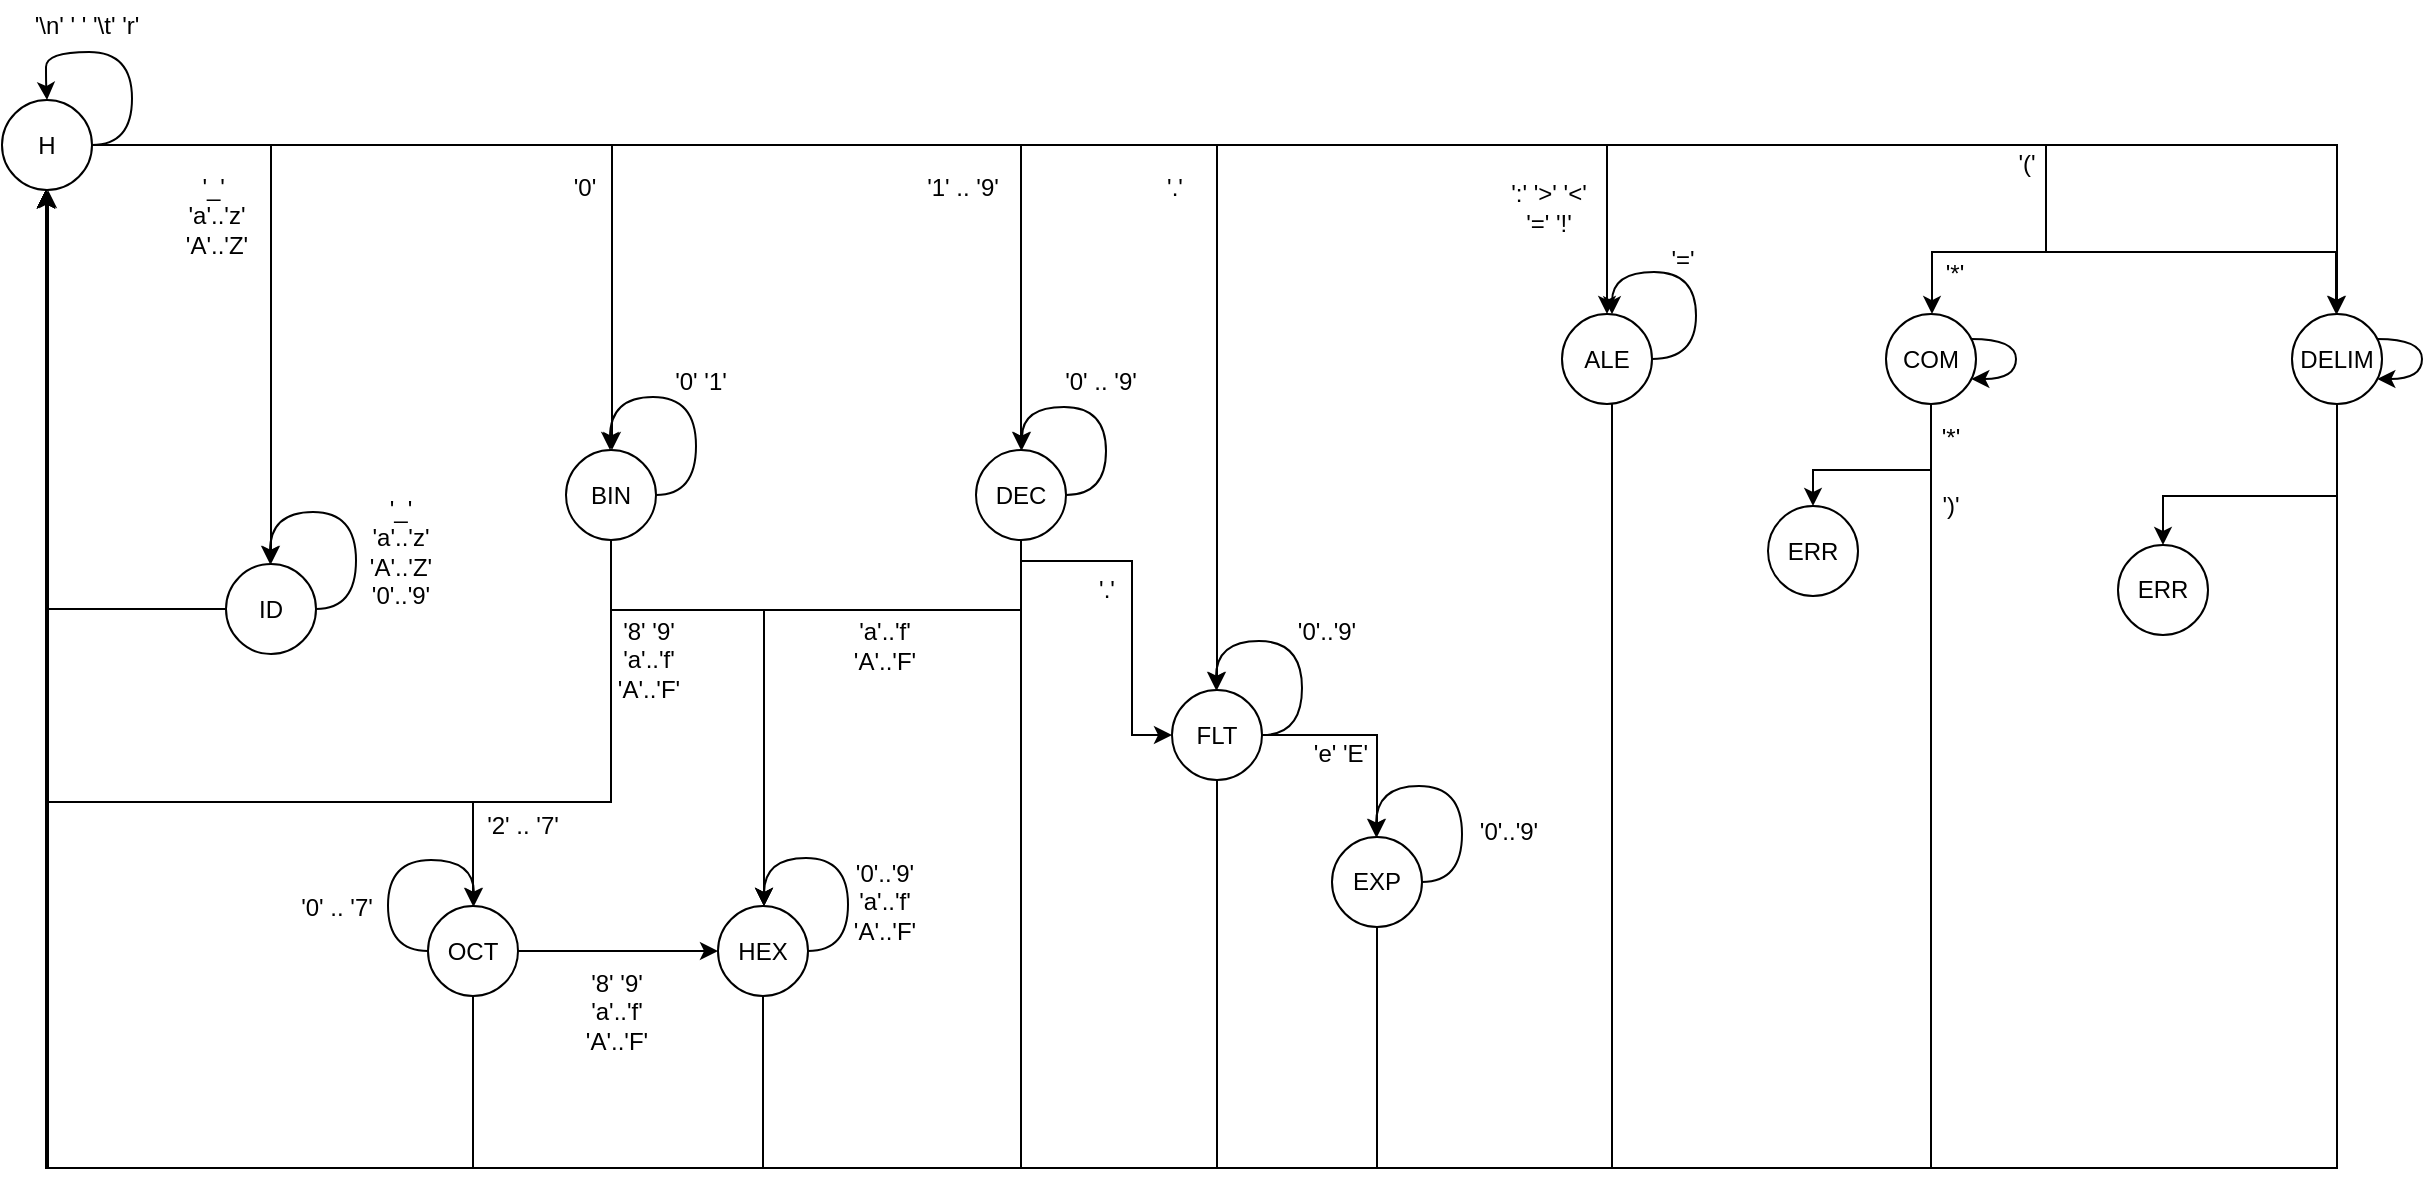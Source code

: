 <mxfile version="21.3.0" type="device">
  <diagram name="Страница 1" id="OzQBDvo2n34sZM5aQgg5">
    <mxGraphModel dx="1004" dy="648" grid="0" gridSize="10" guides="1" tooltips="1" connect="1" arrows="1" fold="1" page="0" pageScale="1" pageWidth="827" pageHeight="1169" math="0" shadow="0">
      <root>
        <mxCell id="0" />
        <mxCell id="1" parent="0" />
        <mxCell id="Ko1ZEGZb__KfaVmnfFpg-8" style="edgeStyle=orthogonalEdgeStyle;curved=1;rounded=0;orthogonalLoop=1;jettySize=auto;html=1;entryX=0.5;entryY=0;entryDx=0;entryDy=0;" edge="1" parent="1" source="Ko1ZEGZb__KfaVmnfFpg-1" target="Ko1ZEGZb__KfaVmnfFpg-1">
          <mxGeometry relative="1" as="geometry">
            <mxPoint x="171.568" y="95.108" as="targetPoint" />
            <Array as="points">
              <mxPoint x="188" y="126" />
              <mxPoint x="188" y="80" />
              <mxPoint x="145" y="80" />
              <mxPoint x="145" y="95" />
              <mxPoint x="145" y="95" />
            </Array>
          </mxGeometry>
        </mxCell>
        <mxCell id="Ko1ZEGZb__KfaVmnfFpg-15" style="edgeStyle=orthogonalEdgeStyle;rounded=0;orthogonalLoop=1;jettySize=auto;html=1;entryX=0.5;entryY=0;entryDx=0;entryDy=0;" edge="1" parent="1" source="Ko1ZEGZb__KfaVmnfFpg-1" target="Ko1ZEGZb__KfaVmnfFpg-9">
          <mxGeometry relative="1" as="geometry" />
        </mxCell>
        <mxCell id="Ko1ZEGZb__KfaVmnfFpg-30" style="edgeStyle=orthogonalEdgeStyle;rounded=0;orthogonalLoop=1;jettySize=auto;html=1;entryX=0.5;entryY=0;entryDx=0;entryDy=0;" edge="1" parent="1" source="Ko1ZEGZb__KfaVmnfFpg-1" target="Ko1ZEGZb__KfaVmnfFpg-29">
          <mxGeometry relative="1" as="geometry" />
        </mxCell>
        <mxCell id="Ko1ZEGZb__KfaVmnfFpg-36" style="edgeStyle=orthogonalEdgeStyle;rounded=0;orthogonalLoop=1;jettySize=auto;html=1;entryX=0.5;entryY=0;entryDx=0;entryDy=0;" edge="1" parent="1" source="Ko1ZEGZb__KfaVmnfFpg-1" target="Ko1ZEGZb__KfaVmnfFpg-35">
          <mxGeometry relative="1" as="geometry" />
        </mxCell>
        <mxCell id="Ko1ZEGZb__KfaVmnfFpg-39" style="edgeStyle=orthogonalEdgeStyle;rounded=0;orthogonalLoop=1;jettySize=auto;html=1;entryX=0.5;entryY=0;entryDx=0;entryDy=0;" edge="1" parent="1" source="Ko1ZEGZb__KfaVmnfFpg-1" target="Ko1ZEGZb__KfaVmnfFpg-38">
          <mxGeometry relative="1" as="geometry">
            <Array as="points">
              <mxPoint x="1291" y="126" />
            </Array>
          </mxGeometry>
        </mxCell>
        <mxCell id="Ko1ZEGZb__KfaVmnfFpg-62" style="edgeStyle=orthogonalEdgeStyle;rounded=0;orthogonalLoop=1;jettySize=auto;html=1;" edge="1" parent="1" source="Ko1ZEGZb__KfaVmnfFpg-1" target="Ko1ZEGZb__KfaVmnfFpg-18">
          <mxGeometry relative="1" as="geometry">
            <Array as="points">
              <mxPoint x="428" y="127" />
            </Array>
          </mxGeometry>
        </mxCell>
        <mxCell id="Ko1ZEGZb__KfaVmnfFpg-63" style="edgeStyle=orthogonalEdgeStyle;rounded=0;orthogonalLoop=1;jettySize=auto;html=1;" edge="1" parent="1" source="Ko1ZEGZb__KfaVmnfFpg-1" target="Ko1ZEGZb__KfaVmnfFpg-19">
          <mxGeometry relative="1" as="geometry" />
        </mxCell>
        <mxCell id="Ko1ZEGZb__KfaVmnfFpg-116" style="edgeStyle=orthogonalEdgeStyle;rounded=0;orthogonalLoop=1;jettySize=auto;html=1;" edge="1" parent="1" source="Ko1ZEGZb__KfaVmnfFpg-1" target="Ko1ZEGZb__KfaVmnfFpg-115">
          <mxGeometry relative="1" as="geometry">
            <Array as="points">
              <mxPoint x="1145" y="126" />
              <mxPoint x="1145" y="180" />
              <mxPoint x="1088" y="180" />
            </Array>
          </mxGeometry>
        </mxCell>
        <mxCell id="Ko1ZEGZb__KfaVmnfFpg-119" style="edgeStyle=orthogonalEdgeStyle;rounded=0;orthogonalLoop=1;jettySize=auto;html=1;" edge="1" parent="1" source="Ko1ZEGZb__KfaVmnfFpg-1" target="Ko1ZEGZb__KfaVmnfFpg-38">
          <mxGeometry relative="1" as="geometry">
            <Array as="points">
              <mxPoint x="1145" y="127" />
              <mxPoint x="1145" y="180" />
              <mxPoint x="1290" y="180" />
            </Array>
          </mxGeometry>
        </mxCell>
        <mxCell id="Ko1ZEGZb__KfaVmnfFpg-1" value="H" style="ellipse;whiteSpace=wrap;html=1;" vertex="1" parent="1">
          <mxGeometry x="123" y="104" width="45" height="45" as="geometry" />
        </mxCell>
        <mxCell id="Ko1ZEGZb__KfaVmnfFpg-5" value="&#39;\n&#39; &#39; &#39; &#39;\t&#39; &#39;r&#39;" style="text;html=1;align=center;verticalAlign=middle;resizable=0;points=[];autosize=1;strokeColor=none;fillColor=none;" vertex="1" parent="1">
          <mxGeometry x="130" y="54" width="70" height="26" as="geometry" />
        </mxCell>
        <mxCell id="Ko1ZEGZb__KfaVmnfFpg-48" style="edgeStyle=orthogonalEdgeStyle;rounded=0;orthogonalLoop=1;jettySize=auto;html=1;" edge="1" parent="1" source="Ko1ZEGZb__KfaVmnfFpg-9" target="Ko1ZEGZb__KfaVmnfFpg-1">
          <mxGeometry relative="1" as="geometry">
            <Array as="points">
              <mxPoint x="145" y="358" />
            </Array>
          </mxGeometry>
        </mxCell>
        <mxCell id="Ko1ZEGZb__KfaVmnfFpg-9" value="ID" style="ellipse;whiteSpace=wrap;html=1;" vertex="1" parent="1">
          <mxGeometry x="235" y="336" width="45" height="45" as="geometry" />
        </mxCell>
        <mxCell id="Ko1ZEGZb__KfaVmnfFpg-11" value="&#39;_&#39;&amp;nbsp;&lt;br&gt;&#39;a&#39;..&#39;z&#39;&lt;br&gt;&#39;A&#39;..&#39;Z&#39;" style="text;html=1;align=center;verticalAlign=middle;resizable=0;points=[];autosize=1;strokeColor=none;fillColor=none;" vertex="1" parent="1">
          <mxGeometry x="205" y="134.5" width="49" height="55" as="geometry" />
        </mxCell>
        <mxCell id="Ko1ZEGZb__KfaVmnfFpg-53" style="edgeStyle=orthogonalEdgeStyle;rounded=0;orthogonalLoop=1;jettySize=auto;html=1;entryX=0.5;entryY=0;entryDx=0;entryDy=0;" edge="1" parent="1" source="Ko1ZEGZb__KfaVmnfFpg-18" target="Ko1ZEGZb__KfaVmnfFpg-51">
          <mxGeometry relative="1" as="geometry">
            <Array as="points">
              <mxPoint x="427" y="455" />
              <mxPoint x="359" y="455" />
            </Array>
          </mxGeometry>
        </mxCell>
        <mxCell id="Ko1ZEGZb__KfaVmnfFpg-68" style="edgeStyle=orthogonalEdgeStyle;rounded=0;orthogonalLoop=1;jettySize=auto;html=1;" edge="1" parent="1" source="Ko1ZEGZb__KfaVmnfFpg-18" target="Ko1ZEGZb__KfaVmnfFpg-66">
          <mxGeometry relative="1" as="geometry">
            <Array as="points">
              <mxPoint x="428" y="359" />
              <mxPoint x="504" y="359" />
            </Array>
          </mxGeometry>
        </mxCell>
        <mxCell id="Ko1ZEGZb__KfaVmnfFpg-96" style="edgeStyle=orthogonalEdgeStyle;rounded=0;orthogonalLoop=1;jettySize=auto;html=1;" edge="1" parent="1" source="Ko1ZEGZb__KfaVmnfFpg-18" target="Ko1ZEGZb__KfaVmnfFpg-1">
          <mxGeometry relative="1" as="geometry">
            <Array as="points">
              <mxPoint x="427" y="455" />
              <mxPoint x="145" y="455" />
            </Array>
          </mxGeometry>
        </mxCell>
        <mxCell id="Ko1ZEGZb__KfaVmnfFpg-18" value="BIN" style="ellipse;whiteSpace=wrap;html=1;" vertex="1" parent="1">
          <mxGeometry x="405" y="279" width="45" height="45" as="geometry" />
        </mxCell>
        <mxCell id="Ko1ZEGZb__KfaVmnfFpg-56" style="edgeStyle=orthogonalEdgeStyle;rounded=0;orthogonalLoop=1;jettySize=auto;html=1;entryX=0;entryY=0.5;entryDx=0;entryDy=0;" edge="1" parent="1" source="Ko1ZEGZb__KfaVmnfFpg-19" target="Ko1ZEGZb__KfaVmnfFpg-29">
          <mxGeometry relative="1" as="geometry">
            <Array as="points">
              <mxPoint x="633" y="334.5" />
              <mxPoint x="688" y="334.5" />
              <mxPoint x="688" y="421.5" />
            </Array>
          </mxGeometry>
        </mxCell>
        <mxCell id="Ko1ZEGZb__KfaVmnfFpg-97" style="edgeStyle=orthogonalEdgeStyle;rounded=0;orthogonalLoop=1;jettySize=auto;html=1;" edge="1" parent="1" source="Ko1ZEGZb__KfaVmnfFpg-19" target="Ko1ZEGZb__KfaVmnfFpg-1">
          <mxGeometry relative="1" as="geometry">
            <Array as="points">
              <mxPoint x="633" y="638" />
              <mxPoint x="145" y="638" />
            </Array>
          </mxGeometry>
        </mxCell>
        <mxCell id="Ko1ZEGZb__KfaVmnfFpg-102" style="edgeStyle=orthogonalEdgeStyle;rounded=0;orthogonalLoop=1;jettySize=auto;html=1;" edge="1" parent="1" source="Ko1ZEGZb__KfaVmnfFpg-19" target="Ko1ZEGZb__KfaVmnfFpg-66">
          <mxGeometry relative="1" as="geometry">
            <Array as="points">
              <mxPoint x="632" y="359" />
              <mxPoint x="504" y="359" />
            </Array>
          </mxGeometry>
        </mxCell>
        <mxCell id="Ko1ZEGZb__KfaVmnfFpg-19" value="DEC" style="ellipse;whiteSpace=wrap;html=1;" vertex="1" parent="1">
          <mxGeometry x="610" y="279" width="45" height="45" as="geometry" />
        </mxCell>
        <mxCell id="Ko1ZEGZb__KfaVmnfFpg-26" value="&#39;0&#39;" style="text;html=1;align=center;verticalAlign=middle;resizable=0;points=[];autosize=1;strokeColor=none;fillColor=none;" vertex="1" parent="1">
          <mxGeometry x="399" y="134.5" width="29" height="26" as="geometry" />
        </mxCell>
        <mxCell id="Ko1ZEGZb__KfaVmnfFpg-28" value="&#39;1&#39; .. &#39;9&#39;" style="text;html=1;align=center;verticalAlign=middle;resizable=0;points=[];autosize=1;strokeColor=none;fillColor=none;" vertex="1" parent="1">
          <mxGeometry x="576" y="134.5" width="54" height="26" as="geometry" />
        </mxCell>
        <mxCell id="Ko1ZEGZb__KfaVmnfFpg-79" style="edgeStyle=orthogonalEdgeStyle;rounded=0;orthogonalLoop=1;jettySize=auto;html=1;" edge="1" parent="1" source="Ko1ZEGZb__KfaVmnfFpg-29" target="Ko1ZEGZb__KfaVmnfFpg-78">
          <mxGeometry relative="1" as="geometry" />
        </mxCell>
        <mxCell id="Ko1ZEGZb__KfaVmnfFpg-87" style="edgeStyle=orthogonalEdgeStyle;rounded=0;orthogonalLoop=1;jettySize=auto;html=1;" edge="1" parent="1" source="Ko1ZEGZb__KfaVmnfFpg-29" target="Ko1ZEGZb__KfaVmnfFpg-1">
          <mxGeometry relative="1" as="geometry">
            <Array as="points">
              <mxPoint x="731" y="638" />
              <mxPoint x="145" y="638" />
            </Array>
          </mxGeometry>
        </mxCell>
        <mxCell id="Ko1ZEGZb__KfaVmnfFpg-29" value="FLT" style="ellipse;whiteSpace=wrap;html=1;" vertex="1" parent="1">
          <mxGeometry x="708" y="399" width="45" height="45" as="geometry" />
        </mxCell>
        <mxCell id="Ko1ZEGZb__KfaVmnfFpg-31" value="&#39;.&#39;" style="text;html=1;align=center;verticalAlign=middle;resizable=0;points=[];autosize=1;strokeColor=none;fillColor=none;" vertex="1" parent="1">
          <mxGeometry x="696" y="134.5" width="26" height="26" as="geometry" />
        </mxCell>
        <mxCell id="Ko1ZEGZb__KfaVmnfFpg-109" style="edgeStyle=orthogonalEdgeStyle;rounded=0;orthogonalLoop=1;jettySize=auto;html=1;" edge="1" parent="1" source="Ko1ZEGZb__KfaVmnfFpg-35" target="Ko1ZEGZb__KfaVmnfFpg-1">
          <mxGeometry relative="1" as="geometry">
            <Array as="points">
              <mxPoint x="928" y="638" />
              <mxPoint x="145" y="638" />
            </Array>
          </mxGeometry>
        </mxCell>
        <mxCell id="Ko1ZEGZb__KfaVmnfFpg-35" value="ALE" style="ellipse;whiteSpace=wrap;html=1;" vertex="1" parent="1">
          <mxGeometry x="903" y="211" width="45" height="45" as="geometry" />
        </mxCell>
        <mxCell id="Ko1ZEGZb__KfaVmnfFpg-37" value="&#39;:&#39; &#39;&amp;gt;&#39; &#39;&amp;lt;&#39;&lt;br&gt;&#39;=&#39; &#39;!&#39;" style="text;html=1;align=center;verticalAlign=middle;resizable=0;points=[];autosize=1;strokeColor=none;fillColor=none;" vertex="1" parent="1">
          <mxGeometry x="868" y="137" width="56" height="41" as="geometry" />
        </mxCell>
        <mxCell id="Ko1ZEGZb__KfaVmnfFpg-135" style="edgeStyle=orthogonalEdgeStyle;rounded=0;orthogonalLoop=1;jettySize=auto;html=1;" edge="1" parent="1" source="Ko1ZEGZb__KfaVmnfFpg-38" target="Ko1ZEGZb__KfaVmnfFpg-133">
          <mxGeometry relative="1" as="geometry">
            <Array as="points">
              <mxPoint x="1291" y="302" />
            </Array>
          </mxGeometry>
        </mxCell>
        <mxCell id="Ko1ZEGZb__KfaVmnfFpg-136" style="edgeStyle=orthogonalEdgeStyle;rounded=0;orthogonalLoop=1;jettySize=auto;html=1;" edge="1" parent="1" source="Ko1ZEGZb__KfaVmnfFpg-38" target="Ko1ZEGZb__KfaVmnfFpg-1">
          <mxGeometry relative="1" as="geometry">
            <Array as="points">
              <mxPoint x="1291" y="638" />
              <mxPoint x="146" y="638" />
            </Array>
          </mxGeometry>
        </mxCell>
        <mxCell id="Ko1ZEGZb__KfaVmnfFpg-38" value="DELIM" style="ellipse;whiteSpace=wrap;html=1;" vertex="1" parent="1">
          <mxGeometry x="1268" y="211" width="45" height="45" as="geometry" />
        </mxCell>
        <mxCell id="Ko1ZEGZb__KfaVmnfFpg-45" style="edgeStyle=orthogonalEdgeStyle;curved=1;rounded=0;orthogonalLoop=1;jettySize=auto;html=1;exitX=1;exitY=0.5;exitDx=0;exitDy=0;" edge="1" parent="1" source="Ko1ZEGZb__KfaVmnfFpg-9" target="Ko1ZEGZb__KfaVmnfFpg-9">
          <mxGeometry relative="1" as="geometry">
            <Array as="points">
              <mxPoint x="300" y="359" />
              <mxPoint x="300" y="310" />
              <mxPoint x="257" y="310" />
            </Array>
          </mxGeometry>
        </mxCell>
        <mxCell id="Ko1ZEGZb__KfaVmnfFpg-46" value="&#39;_&#39;&lt;br&gt;&#39;a&#39;..&#39;z&#39;&lt;br&gt;&#39;A&#39;..&#39;Z&#39;&lt;br&gt;&#39;0&#39;..&#39;9&#39;" style="text;html=1;align=center;verticalAlign=middle;resizable=0;points=[];autosize=1;strokeColor=none;fillColor=none;" vertex="1" parent="1">
          <mxGeometry x="297" y="294.5" width="49" height="70" as="geometry" />
        </mxCell>
        <mxCell id="Ko1ZEGZb__KfaVmnfFpg-49" style="edgeStyle=orthogonalEdgeStyle;curved=1;rounded=0;orthogonalLoop=1;jettySize=auto;html=1;exitX=1;exitY=0.5;exitDx=0;exitDy=0;" edge="1" parent="1" source="Ko1ZEGZb__KfaVmnfFpg-18" target="Ko1ZEGZb__KfaVmnfFpg-18">
          <mxGeometry relative="1" as="geometry">
            <Array as="points">
              <mxPoint x="470" y="301.5" />
              <mxPoint x="470" y="252.5" />
              <mxPoint x="427" y="252.5" />
            </Array>
          </mxGeometry>
        </mxCell>
        <mxCell id="Ko1ZEGZb__KfaVmnfFpg-50" value="&#39;0&#39; &#39;1&#39;" style="text;html=1;align=center;verticalAlign=middle;resizable=0;points=[];autosize=1;strokeColor=none;fillColor=none;" vertex="1" parent="1">
          <mxGeometry x="450" y="231.5" width="44" height="26" as="geometry" />
        </mxCell>
        <mxCell id="Ko1ZEGZb__KfaVmnfFpg-85" style="edgeStyle=orthogonalEdgeStyle;rounded=0;orthogonalLoop=1;jettySize=auto;html=1;entryX=0.5;entryY=1;entryDx=0;entryDy=0;" edge="1" parent="1" source="Ko1ZEGZb__KfaVmnfFpg-51" target="Ko1ZEGZb__KfaVmnfFpg-1">
          <mxGeometry relative="1" as="geometry">
            <Array as="points">
              <mxPoint x="358" y="638" />
              <mxPoint x="145" y="638" />
              <mxPoint x="145" y="149" />
            </Array>
          </mxGeometry>
        </mxCell>
        <mxCell id="Ko1ZEGZb__KfaVmnfFpg-94" style="edgeStyle=orthogonalEdgeStyle;rounded=0;orthogonalLoop=1;jettySize=auto;html=1;" edge="1" parent="1" source="Ko1ZEGZb__KfaVmnfFpg-51" target="Ko1ZEGZb__KfaVmnfFpg-66">
          <mxGeometry relative="1" as="geometry" />
        </mxCell>
        <mxCell id="Ko1ZEGZb__KfaVmnfFpg-51" value="OCT" style="ellipse;whiteSpace=wrap;html=1;" vertex="1" parent="1">
          <mxGeometry x="336" y="507" width="45" height="45" as="geometry" />
        </mxCell>
        <mxCell id="Ko1ZEGZb__KfaVmnfFpg-54" value="&#39;2&#39; .. &#39;7&#39;" style="text;html=1;align=center;verticalAlign=middle;resizable=0;points=[];autosize=1;strokeColor=none;fillColor=none;" vertex="1" parent="1">
          <mxGeometry x="356" y="454" width="54" height="26" as="geometry" />
        </mxCell>
        <mxCell id="Ko1ZEGZb__KfaVmnfFpg-57" value="&#39;.&#39;" style="text;html=1;align=center;verticalAlign=middle;resizable=0;points=[];autosize=1;strokeColor=none;fillColor=none;" vertex="1" parent="1">
          <mxGeometry x="662" y="336" width="26" height="26" as="geometry" />
        </mxCell>
        <mxCell id="Ko1ZEGZb__KfaVmnfFpg-58" style="edgeStyle=orthogonalEdgeStyle;curved=1;rounded=0;orthogonalLoop=1;jettySize=auto;html=1;exitX=1;exitY=0.5;exitDx=0;exitDy=0;" edge="1" parent="1" source="Ko1ZEGZb__KfaVmnfFpg-19" target="Ko1ZEGZb__KfaVmnfFpg-19">
          <mxGeometry relative="1" as="geometry">
            <Array as="points">
              <mxPoint x="675" y="301.5" />
              <mxPoint x="675" y="257.5" />
              <mxPoint x="633" y="257.5" />
            </Array>
          </mxGeometry>
        </mxCell>
        <mxCell id="Ko1ZEGZb__KfaVmnfFpg-59" value="&#39;0&#39; .. &#39;9&#39;" style="text;html=1;align=center;verticalAlign=middle;resizable=0;points=[];autosize=1;strokeColor=none;fillColor=none;" vertex="1" parent="1">
          <mxGeometry x="645" y="231.5" width="54" height="26" as="geometry" />
        </mxCell>
        <mxCell id="Ko1ZEGZb__KfaVmnfFpg-64" style="edgeStyle=orthogonalEdgeStyle;curved=1;rounded=0;orthogonalLoop=1;jettySize=auto;html=1;exitX=0;exitY=0.5;exitDx=0;exitDy=0;" edge="1" parent="1" source="Ko1ZEGZb__KfaVmnfFpg-51" target="Ko1ZEGZb__KfaVmnfFpg-51">
          <mxGeometry relative="1" as="geometry">
            <Array as="points">
              <mxPoint x="316" y="529" />
              <mxPoint x="316" y="484" />
              <mxPoint x="359" y="484" />
            </Array>
          </mxGeometry>
        </mxCell>
        <mxCell id="Ko1ZEGZb__KfaVmnfFpg-65" value="&#39;0&#39; .. &#39;7&#39;" style="text;html=1;align=center;verticalAlign=middle;resizable=0;points=[];autosize=1;strokeColor=none;fillColor=none;" vertex="1" parent="1">
          <mxGeometry x="263" y="495" width="54" height="26" as="geometry" />
        </mxCell>
        <mxCell id="Ko1ZEGZb__KfaVmnfFpg-86" style="edgeStyle=orthogonalEdgeStyle;rounded=0;orthogonalLoop=1;jettySize=auto;html=1;" edge="1" parent="1" source="Ko1ZEGZb__KfaVmnfFpg-66" target="Ko1ZEGZb__KfaVmnfFpg-1">
          <mxGeometry relative="1" as="geometry">
            <Array as="points">
              <mxPoint x="504" y="638" />
              <mxPoint x="145" y="638" />
            </Array>
          </mxGeometry>
        </mxCell>
        <mxCell id="Ko1ZEGZb__KfaVmnfFpg-66" value="HEX" style="ellipse;whiteSpace=wrap;html=1;" vertex="1" parent="1">
          <mxGeometry x="481" y="507" width="45" height="45" as="geometry" />
        </mxCell>
        <mxCell id="Ko1ZEGZb__KfaVmnfFpg-69" value="&#39;8&#39; &#39;9&#39;&lt;br&gt;&#39;a&#39;..&#39;f&#39;&lt;br&gt;&#39;A&#39;..&#39;F&#39;" style="text;html=1;align=center;verticalAlign=middle;resizable=0;points=[];autosize=1;strokeColor=none;fillColor=none;" vertex="1" parent="1">
          <mxGeometry x="421" y="356.5" width="49" height="55" as="geometry" />
        </mxCell>
        <mxCell id="Ko1ZEGZb__KfaVmnfFpg-71" value="&#39;a&#39;..&#39;f&#39;&lt;br&gt;&#39;A&#39;..&#39;F&#39;" style="text;html=1;align=center;verticalAlign=middle;resizable=0;points=[];autosize=1;strokeColor=none;fillColor=none;" vertex="1" parent="1">
          <mxGeometry x="539" y="356.5" width="49" height="41" as="geometry" />
        </mxCell>
        <mxCell id="Ko1ZEGZb__KfaVmnfFpg-75" value="&#39;0&#39;..&#39;9&#39;&lt;br&gt;&#39;a&#39;..&#39;f&#39;&lt;br&gt;&#39;A&#39;..&#39;F&#39;" style="text;html=1;align=center;verticalAlign=middle;resizable=0;points=[];autosize=1;strokeColor=none;fillColor=none;" vertex="1" parent="1">
          <mxGeometry x="539" y="477.5" width="49" height="55" as="geometry" />
        </mxCell>
        <mxCell id="Ko1ZEGZb__KfaVmnfFpg-76" style="edgeStyle=orthogonalEdgeStyle;curved=1;rounded=0;orthogonalLoop=1;jettySize=auto;html=1;exitX=1;exitY=0.5;exitDx=0;exitDy=0;" edge="1" parent="1" source="Ko1ZEGZb__KfaVmnfFpg-29" target="Ko1ZEGZb__KfaVmnfFpg-29">
          <mxGeometry relative="1" as="geometry">
            <Array as="points">
              <mxPoint x="773" y="421.5" />
              <mxPoint x="773" y="374.5" />
              <mxPoint x="730" y="374.5" />
            </Array>
          </mxGeometry>
        </mxCell>
        <mxCell id="Ko1ZEGZb__KfaVmnfFpg-77" value="&#39;0&#39;..&#39;9&#39;" style="text;html=1;align=center;verticalAlign=middle;resizable=0;points=[];autosize=1;strokeColor=none;fillColor=none;" vertex="1" parent="1">
          <mxGeometry x="761" y="356.5" width="47" height="26" as="geometry" />
        </mxCell>
        <mxCell id="Ko1ZEGZb__KfaVmnfFpg-88" style="edgeStyle=orthogonalEdgeStyle;rounded=0;orthogonalLoop=1;jettySize=auto;html=1;" edge="1" parent="1" source="Ko1ZEGZb__KfaVmnfFpg-78" target="Ko1ZEGZb__KfaVmnfFpg-1">
          <mxGeometry relative="1" as="geometry">
            <Array as="points">
              <mxPoint x="811" y="638" />
              <mxPoint x="145" y="638" />
            </Array>
          </mxGeometry>
        </mxCell>
        <mxCell id="Ko1ZEGZb__KfaVmnfFpg-78" value="EXP" style="ellipse;whiteSpace=wrap;html=1;" vertex="1" parent="1">
          <mxGeometry x="788" y="472.5" width="45" height="45" as="geometry" />
        </mxCell>
        <mxCell id="Ko1ZEGZb__KfaVmnfFpg-80" value="&#39;e&#39; &#39;E&#39;" style="text;html=1;align=center;verticalAlign=middle;resizable=0;points=[];autosize=1;strokeColor=none;fillColor=none;" vertex="1" parent="1">
          <mxGeometry x="769" y="418" width="45" height="26" as="geometry" />
        </mxCell>
        <mxCell id="Ko1ZEGZb__KfaVmnfFpg-81" style="edgeStyle=orthogonalEdgeStyle;curved=1;rounded=0;orthogonalLoop=1;jettySize=auto;html=1;exitX=1;exitY=0.5;exitDx=0;exitDy=0;" edge="1" parent="1" source="Ko1ZEGZb__KfaVmnfFpg-78" target="Ko1ZEGZb__KfaVmnfFpg-78">
          <mxGeometry relative="1" as="geometry">
            <Array as="points">
              <mxPoint x="853" y="495" />
              <mxPoint x="853" y="447" />
              <mxPoint x="810" y="447" />
            </Array>
          </mxGeometry>
        </mxCell>
        <mxCell id="Ko1ZEGZb__KfaVmnfFpg-82" value="&#39;0&#39;..&#39;9&#39;" style="text;html=1;align=center;verticalAlign=middle;resizable=0;points=[];autosize=1;strokeColor=none;fillColor=none;" vertex="1" parent="1">
          <mxGeometry x="852" y="457" width="47" height="26" as="geometry" />
        </mxCell>
        <mxCell id="Ko1ZEGZb__KfaVmnfFpg-95" value="&#39;8&#39; &#39;9&#39;&lt;br&gt;&#39;a&#39;..&#39;f&#39;&lt;br&gt;&#39;A&#39;..&#39;F&#39;" style="text;html=1;align=center;verticalAlign=middle;resizable=0;points=[];autosize=1;strokeColor=none;fillColor=none;" vertex="1" parent="1">
          <mxGeometry x="405" y="532.5" width="49" height="55" as="geometry" />
        </mxCell>
        <mxCell id="Ko1ZEGZb__KfaVmnfFpg-100" style="edgeStyle=orthogonalEdgeStyle;curved=1;rounded=0;orthogonalLoop=1;jettySize=auto;html=1;exitX=1;exitY=0.5;exitDx=0;exitDy=0;" edge="1" parent="1" source="Ko1ZEGZb__KfaVmnfFpg-66" target="Ko1ZEGZb__KfaVmnfFpg-66">
          <mxGeometry relative="1" as="geometry">
            <Array as="points">
              <mxPoint x="546" y="530" />
              <mxPoint x="546" y="483" />
              <mxPoint x="504" y="483" />
            </Array>
          </mxGeometry>
        </mxCell>
        <mxCell id="Ko1ZEGZb__KfaVmnfFpg-106" style="edgeStyle=orthogonalEdgeStyle;curved=1;rounded=0;orthogonalLoop=1;jettySize=auto;html=1;exitX=1;exitY=0.5;exitDx=0;exitDy=0;" edge="1" parent="1" source="Ko1ZEGZb__KfaVmnfFpg-35" target="Ko1ZEGZb__KfaVmnfFpg-35">
          <mxGeometry relative="1" as="geometry">
            <Array as="points">
              <mxPoint x="970" y="234" />
              <mxPoint x="970" y="190" />
              <mxPoint x="928" y="190" />
            </Array>
          </mxGeometry>
        </mxCell>
        <mxCell id="Ko1ZEGZb__KfaVmnfFpg-107" value="&#39;=&#39;" style="text;html=1;align=center;verticalAlign=middle;resizable=0;points=[];autosize=1;strokeColor=none;fillColor=none;" vertex="1" parent="1">
          <mxGeometry x="948" y="170.5" width="30" height="26" as="geometry" />
        </mxCell>
        <mxCell id="Ko1ZEGZb__KfaVmnfFpg-128" style="edgeStyle=orthogonalEdgeStyle;rounded=0;orthogonalLoop=1;jettySize=auto;html=1;entryX=0.5;entryY=0;entryDx=0;entryDy=0;" edge="1" parent="1" source="Ko1ZEGZb__KfaVmnfFpg-115" target="Ko1ZEGZb__KfaVmnfFpg-126">
          <mxGeometry relative="1" as="geometry">
            <Array as="points">
              <mxPoint x="1088" y="289" />
              <mxPoint x="1029" y="289" />
            </Array>
          </mxGeometry>
        </mxCell>
        <mxCell id="Ko1ZEGZb__KfaVmnfFpg-129" style="edgeStyle=orthogonalEdgeStyle;rounded=0;orthogonalLoop=1;jettySize=auto;html=1;" edge="1" parent="1" source="Ko1ZEGZb__KfaVmnfFpg-115" target="Ko1ZEGZb__KfaVmnfFpg-1">
          <mxGeometry relative="1" as="geometry">
            <Array as="points">
              <mxPoint x="1087" y="638" />
              <mxPoint x="145" y="638" />
            </Array>
          </mxGeometry>
        </mxCell>
        <mxCell id="Ko1ZEGZb__KfaVmnfFpg-115" value="COM" style="ellipse;whiteSpace=wrap;html=1;" vertex="1" parent="1">
          <mxGeometry x="1065" y="211" width="45" height="45" as="geometry" />
        </mxCell>
        <mxCell id="Ko1ZEGZb__KfaVmnfFpg-117" value="&#39;(&#39;" style="text;html=1;align=center;verticalAlign=middle;resizable=0;points=[];autosize=1;strokeColor=none;fillColor=none;" vertex="1" parent="1">
          <mxGeometry x="1121" y="123" width="27" height="26" as="geometry" />
        </mxCell>
        <mxCell id="Ko1ZEGZb__KfaVmnfFpg-118" value="&#39;*&#39;" style="text;html=1;align=center;verticalAlign=middle;resizable=0;points=[];autosize=1;strokeColor=none;fillColor=none;" vertex="1" parent="1">
          <mxGeometry x="1085" y="178" width="27" height="26" as="geometry" />
        </mxCell>
        <mxCell id="Ko1ZEGZb__KfaVmnfFpg-120" style="edgeStyle=orthogonalEdgeStyle;curved=1;rounded=0;orthogonalLoop=1;jettySize=auto;html=1;" edge="1" parent="1" source="Ko1ZEGZb__KfaVmnfFpg-115" target="Ko1ZEGZb__KfaVmnfFpg-115">
          <mxGeometry relative="1" as="geometry" />
        </mxCell>
        <mxCell id="Ko1ZEGZb__KfaVmnfFpg-122" value="&#39;*&#39;" style="text;html=1;align=center;verticalAlign=middle;resizable=0;points=[];autosize=1;strokeColor=none;fillColor=none;" vertex="1" parent="1">
          <mxGeometry x="1083" y="260" width="27" height="26" as="geometry" />
        </mxCell>
        <mxCell id="Ko1ZEGZb__KfaVmnfFpg-126" value="ERR" style="ellipse;whiteSpace=wrap;html=1;" vertex="1" parent="1">
          <mxGeometry x="1006" y="307" width="45" height="45" as="geometry" />
        </mxCell>
        <mxCell id="Ko1ZEGZb__KfaVmnfFpg-130" value="&#39;)&#39;" style="text;html=1;align=center;verticalAlign=middle;resizable=0;points=[];autosize=1;strokeColor=none;fillColor=none;" vertex="1" parent="1">
          <mxGeometry x="1083" y="294" width="27" height="26" as="geometry" />
        </mxCell>
        <mxCell id="Ko1ZEGZb__KfaVmnfFpg-132" style="edgeStyle=orthogonalEdgeStyle;curved=1;rounded=0;orthogonalLoop=1;jettySize=auto;html=1;" edge="1" parent="1" source="Ko1ZEGZb__KfaVmnfFpg-38" target="Ko1ZEGZb__KfaVmnfFpg-38">
          <mxGeometry relative="1" as="geometry" />
        </mxCell>
        <mxCell id="Ko1ZEGZb__KfaVmnfFpg-133" value="ERR" style="ellipse;whiteSpace=wrap;html=1;" vertex="1" parent="1">
          <mxGeometry x="1181" y="326.5" width="45" height="45" as="geometry" />
        </mxCell>
      </root>
    </mxGraphModel>
  </diagram>
</mxfile>
